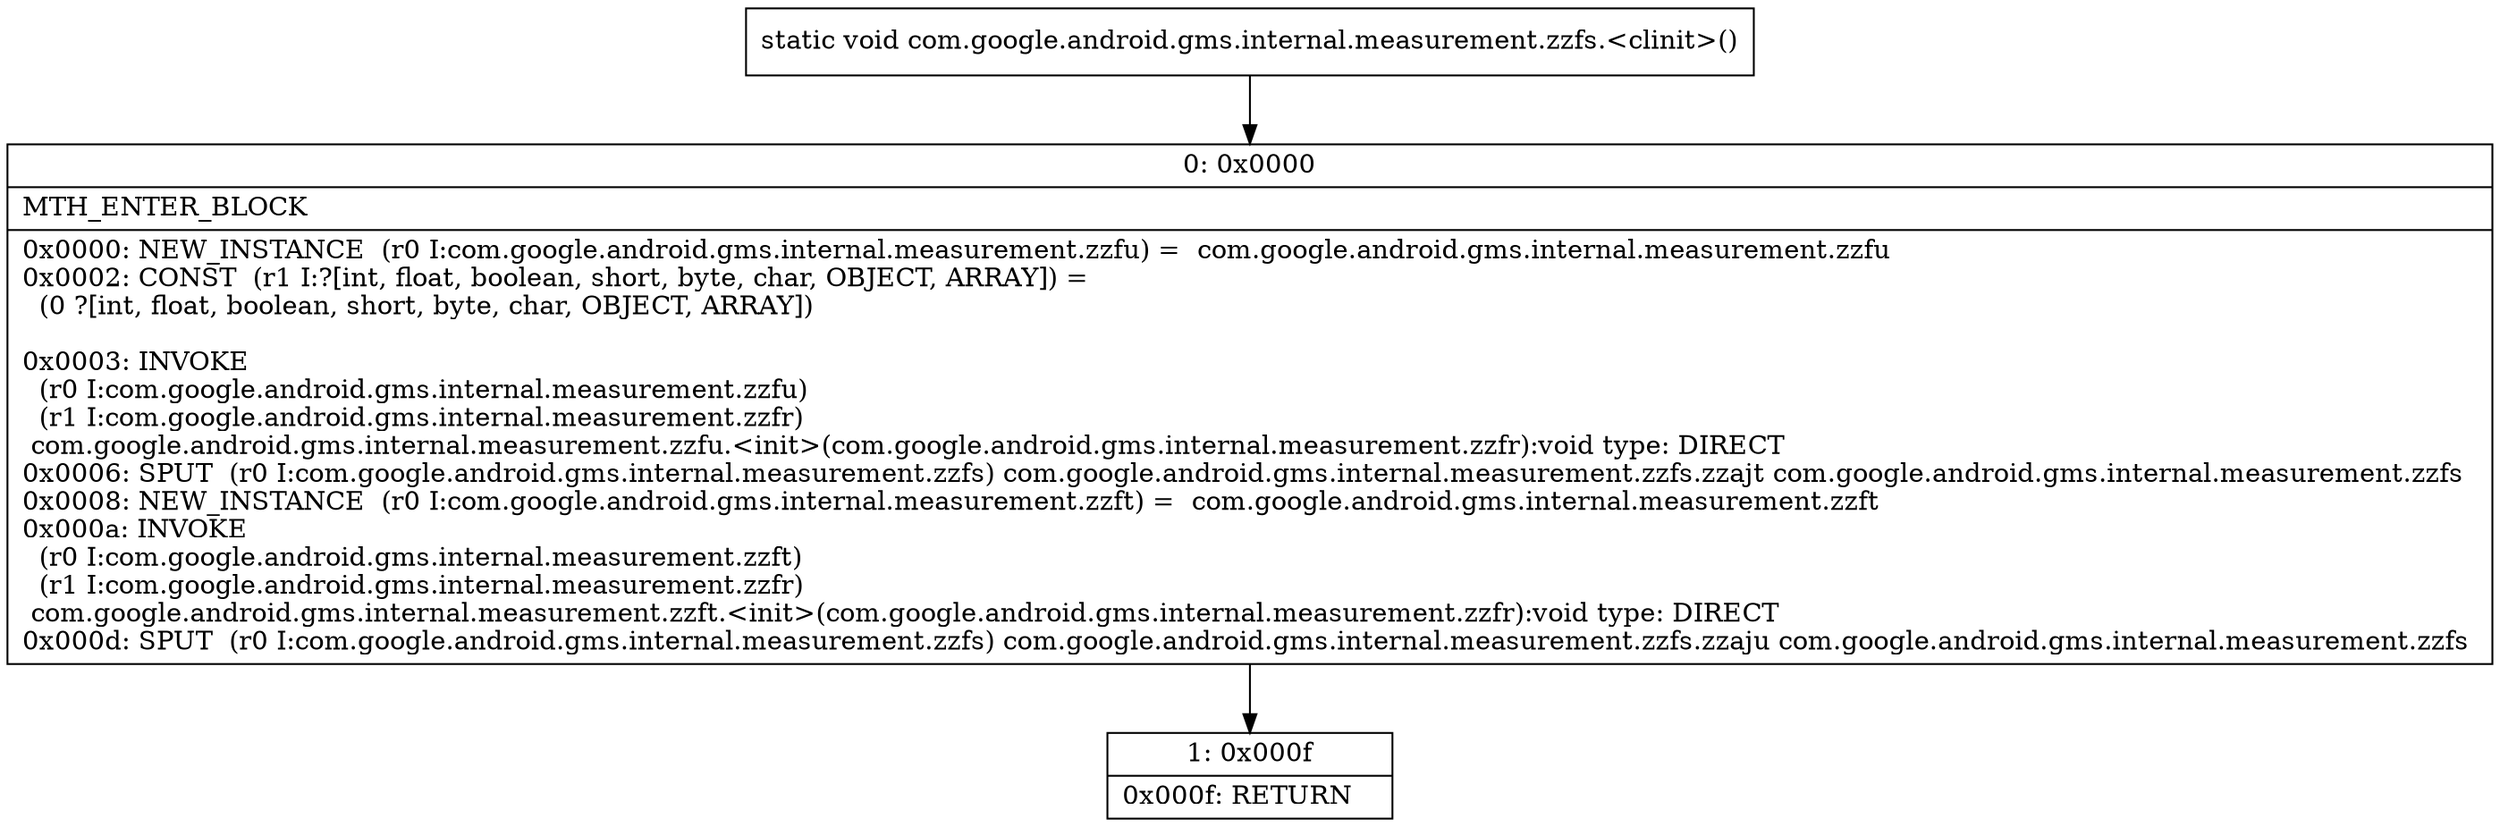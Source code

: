 digraph "CFG forcom.google.android.gms.internal.measurement.zzfs.\<clinit\>()V" {
Node_0 [shape=record,label="{0\:\ 0x0000|MTH_ENTER_BLOCK\l|0x0000: NEW_INSTANCE  (r0 I:com.google.android.gms.internal.measurement.zzfu) =  com.google.android.gms.internal.measurement.zzfu \l0x0002: CONST  (r1 I:?[int, float, boolean, short, byte, char, OBJECT, ARRAY]) = \l  (0 ?[int, float, boolean, short, byte, char, OBJECT, ARRAY])\l \l0x0003: INVOKE  \l  (r0 I:com.google.android.gms.internal.measurement.zzfu)\l  (r1 I:com.google.android.gms.internal.measurement.zzfr)\l com.google.android.gms.internal.measurement.zzfu.\<init\>(com.google.android.gms.internal.measurement.zzfr):void type: DIRECT \l0x0006: SPUT  (r0 I:com.google.android.gms.internal.measurement.zzfs) com.google.android.gms.internal.measurement.zzfs.zzajt com.google.android.gms.internal.measurement.zzfs \l0x0008: NEW_INSTANCE  (r0 I:com.google.android.gms.internal.measurement.zzft) =  com.google.android.gms.internal.measurement.zzft \l0x000a: INVOKE  \l  (r0 I:com.google.android.gms.internal.measurement.zzft)\l  (r1 I:com.google.android.gms.internal.measurement.zzfr)\l com.google.android.gms.internal.measurement.zzft.\<init\>(com.google.android.gms.internal.measurement.zzfr):void type: DIRECT \l0x000d: SPUT  (r0 I:com.google.android.gms.internal.measurement.zzfs) com.google.android.gms.internal.measurement.zzfs.zzaju com.google.android.gms.internal.measurement.zzfs \l}"];
Node_1 [shape=record,label="{1\:\ 0x000f|0x000f: RETURN   \l}"];
MethodNode[shape=record,label="{static void com.google.android.gms.internal.measurement.zzfs.\<clinit\>() }"];
MethodNode -> Node_0;
Node_0 -> Node_1;
}

